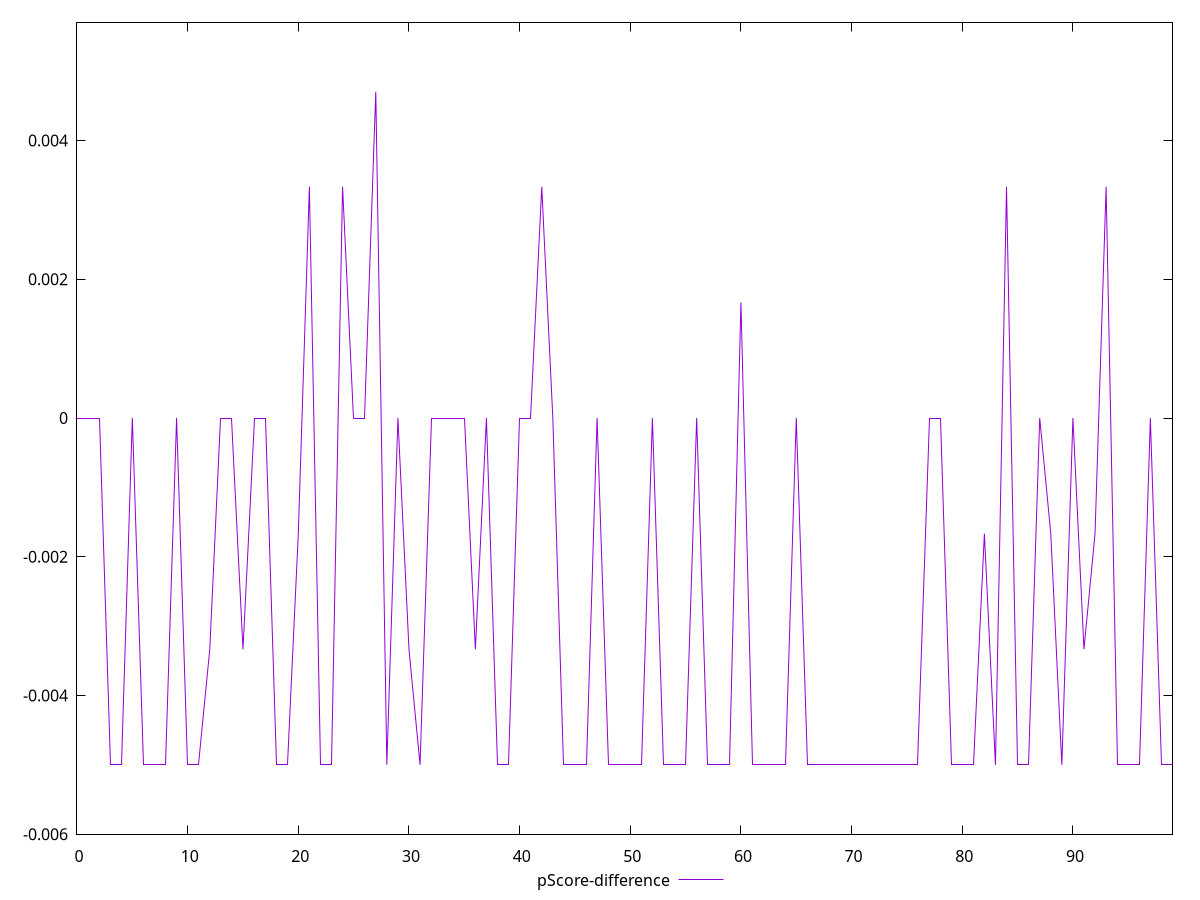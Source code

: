 reset

$pScoreDifference <<EOF
0 0
1 0
2 0
3 -0.0050000000000000044
4 -0.0050000000000000044
5 0
6 -0.0050000000000000044
7 -0.0050000000000000044
8 -0.0050000000000000044
9 0
10 -0.0050000000000000044
11 -0.0050000000000000044
12 -0.0033333333333334103
13 0
14 0
15 -0.0033333333333334103
16 0
17 0
18 -0.0050000000000000044
19 -0.0050000000000000044
20 -0.0016666666666667052
21 0.0033333333333334103
22 -0.0050000000000000044
23 -0.0050000000000000044
24 0.0033333333333334103
25 0
26 0
27 0.004705882352941171
28 -0.0050000000000000044
29 0
30 -0.0033333333333334103
31 -0.0050000000000000044
32 0
33 0
34 0
35 0
36 -0.0033333333333334103
37 0
38 -0.0050000000000000044
39 -0.0050000000000000044
40 0
41 0
42 0.0033333333333334103
43 0
44 -0.0050000000000000044
45 -0.0050000000000000044
46 -0.0050000000000000044
47 0
48 -0.0050000000000000044
49 -0.0050000000000000044
50 -0.0050000000000000044
51 -0.0050000000000000044
52 0
53 -0.0050000000000000044
54 -0.0050000000000000044
55 -0.0050000000000000044
56 0
57 -0.0050000000000000044
58 -0.0050000000000000044
59 -0.0050000000000000044
60 0.0016666666666665941
61 -0.0050000000000000044
62 -0.0050000000000000044
63 -0.0050000000000000044
64 -0.0050000000000000044
65 0
66 -0.0050000000000000044
67 -0.0050000000000000044
68 -0.0050000000000000044
69 -0.0050000000000000044
70 -0.0050000000000000044
71 -0.0050000000000000044
72 -0.0050000000000000044
73 -0.0050000000000000044
74 -0.0050000000000000044
75 -0.0050000000000000044
76 -0.0050000000000000044
77 0
78 0
79 -0.0050000000000000044
80 -0.0050000000000000044
81 -0.0050000000000000044
82 -0.0016666666666665941
83 -0.0050000000000000044
84 0.0033333333333332993
85 -0.0050000000000000044
86 -0.0050000000000000044
87 0
88 -0.0016666666666665941
89 -0.0050000000000000044
90 0
91 -0.0033333333333332993
92 -0.0016666666666665941
93 0.0033333333333332993
94 -0.0050000000000000044
95 -0.0050000000000000044
96 -0.0050000000000000044
97 0
98 -0.0050000000000000044
99 -0.0050000000000000044
EOF

set key outside below
set xrange [0:99]
set yrange [-0.0060000000000000045:0.005705882352941171]
set trange [-0.0060000000000000045:0.005705882352941171]
set terminal svg size 640, 500 enhanced background rgb 'white'
set output "report_00009_2021-02-08T22-37-41.559Z/unused-css-rules/samples/pages/pScore-difference/values.svg"

plot $pScoreDifference title "pScore-difference" with line

reset
